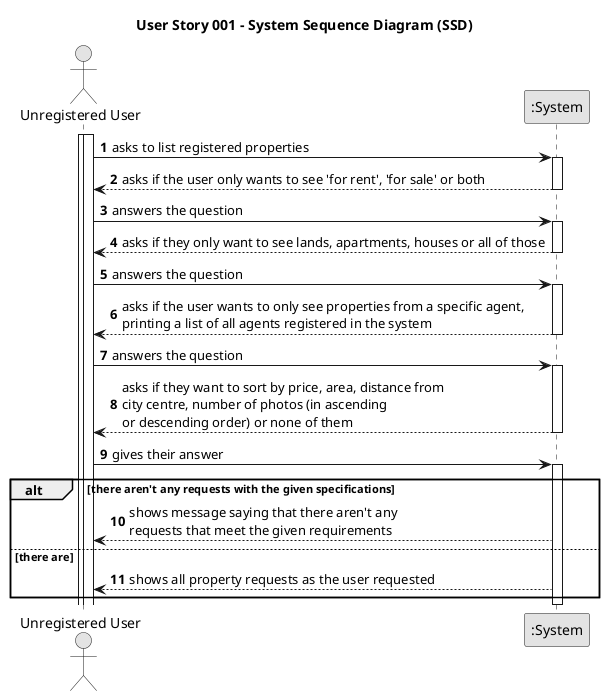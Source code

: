 @startuml
skinparam monochrome true
skinparam packageStyle rectangle
skinparam shadowing false

title User Story 001 - System Sequence Diagram (SSD)

autonumber

actor "Unregistered User" as User
participant ":System" as System

activate User

    activate User
    User -> System : asks to list registered properties
    activate System

    System --> User : asks if the user only wants to see 'for rent', 'for sale' or both
    deactivate System

    User -> System : answers the question
    activate System

    System --> User : asks if they only want to see lands, apartments, houses or all of those
    deactivate System

    User -> System : answers the question
    activate System

    System --> User : asks if the user wants to only see properties from a specific agent,\nprinting a list of all agents registered in the system
    deactivate System

    User -> System : answers the question
    activate System

    System --> User : asks if they want to sort by price, area, distance from\ncity centre, number of photos (in ascending\nor descending order) or none of them
    deactivate System

    User -> System : gives their answer
    activate System

    alt there aren't any requests with the given specifications
    System --> User : shows message saying that there aren't any\nrequests that meet the given requirements
    else there are
    System --> User : shows all property requests as the user requested
    end
    deactivate System


@enduml